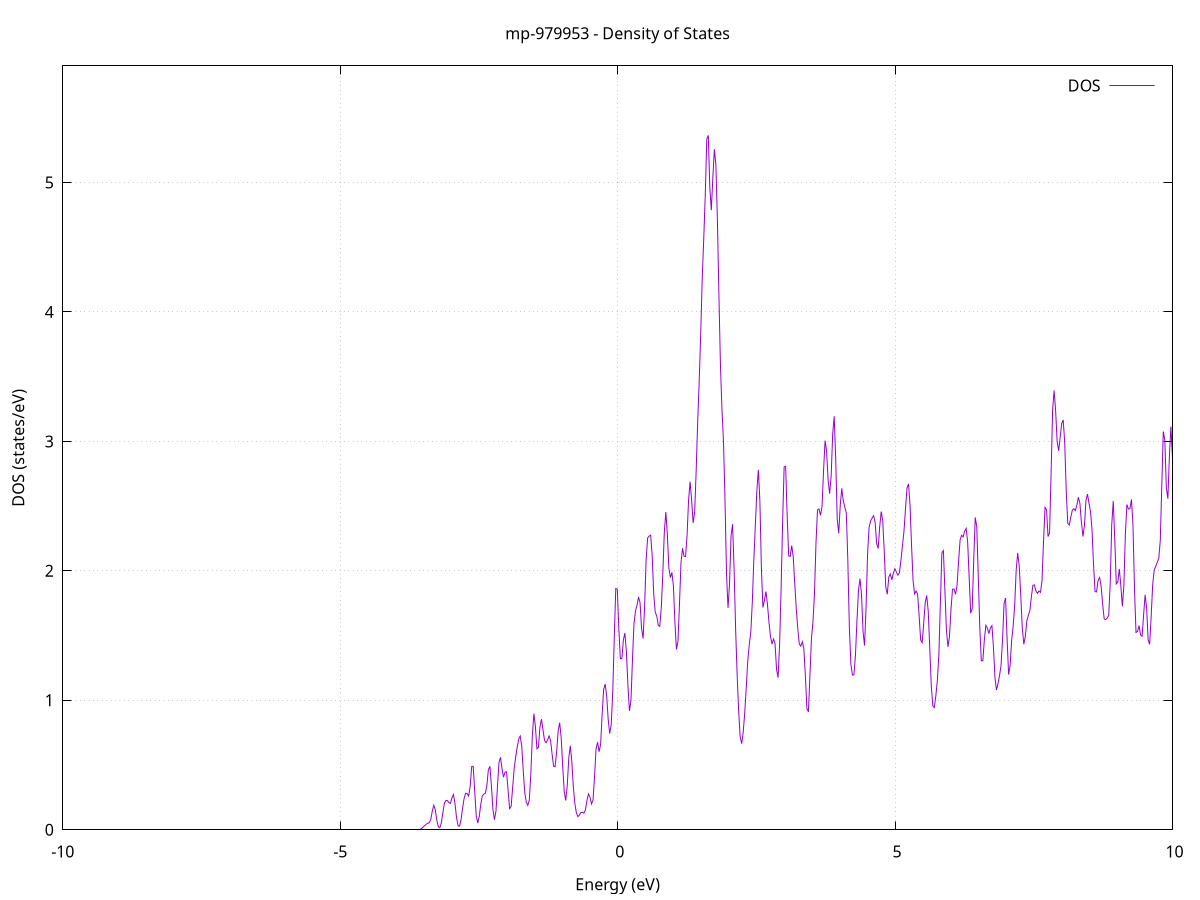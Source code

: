 set title 'mp-979953 - Density of States'
set xlabel 'Energy (eV)'
set ylabel 'DOS (states/eV)'
set grid
set xrange [-10:10]
set yrange [0:5.901]
set xzeroaxis lt -1
set terminal png size 800,600
set output 'mp-979953_dos_gnuplot.png'
plot '-' using 1:2 with lines title 'DOS'
-35.023100 0.000000
-34.995700 0.000000
-34.968400 0.000000
-34.941100 0.000000
-34.913700 0.000000
-34.886400 0.000000
-34.859100 0.000000
-34.831700 0.000000
-34.804400 0.000000
-34.777100 0.000000
-34.749700 0.000000
-34.722400 0.000000
-34.695000 0.000000
-34.667700 0.000000
-34.640400 0.000000
-34.613000 0.000000
-34.585700 0.000000
-34.558400 0.000000
-34.531000 0.000000
-34.503700 0.000000
-34.476400 0.000000
-34.449000 0.000000
-34.421700 0.000000
-34.394400 0.000000
-34.367000 0.000000
-34.339700 0.000000
-34.312400 0.000000
-34.285000 0.000000
-34.257700 0.000000
-34.230300 0.000000
-34.203000 0.000000
-34.175700 0.000000
-34.148300 0.000000
-34.121000 0.000000
-34.093700 0.000000
-34.066300 0.000000
-34.039000 0.000000
-34.011700 0.000000
-33.984300 0.000000
-33.957000 0.000000
-33.929700 0.000000
-33.902300 0.000000
-33.875000 0.000000
-33.847600 0.000000
-33.820300 0.000000
-33.793000 0.000000
-33.765600 0.000000
-33.738300 0.000000
-33.711000 0.000000
-33.683600 0.000000
-33.656300 0.000000
-33.629000 0.000000
-33.601600 0.000000
-33.574300 0.000000
-33.547000 0.000000
-33.519600 0.000000
-33.492300 0.000000
-33.464900 0.000000
-33.437600 0.000000
-33.410300 0.000000
-33.382900 0.000000
-33.355600 0.000000
-33.328300 0.000000
-33.300900 0.000000
-33.273600 0.000000
-33.246300 0.000000
-33.218900 0.000000
-33.191600 0.000000
-33.164300 0.000000
-33.136900 0.000000
-33.109600 0.000000
-33.082300 0.000000
-33.054900 0.000000
-33.027600 0.000000
-33.000200 0.000000
-32.972900 0.000000
-32.945600 0.000000
-32.918200 0.000000
-32.890900 0.000000
-32.863600 0.000000
-32.836200 0.000000
-32.808900 0.000000
-32.781600 0.000000
-32.754200 0.000000
-32.726900 0.000000
-32.699600 0.000200
-32.672200 0.004600
-32.644900 0.078700
-32.617500 0.750200
-32.590200 4.047200
-32.562900 12.497600
-32.535500 22.731500
-32.508200 26.113900
-32.480900 21.412000
-32.453500 13.620900
-32.426200 6.282200
-32.398900 1.851600
-32.371500 0.322600
-32.344200 0.032200
-32.316900 0.001800
-32.289500 0.000100
-32.262200 0.000000
-32.234900 0.000000
-32.207500 0.000000
-32.180200 0.000000
-32.152800 0.000000
-32.125500 0.000000
-32.098200 0.000000
-32.070800 0.000000
-32.043500 0.000000
-32.016200 0.000000
-31.988800 0.000000
-31.961500 0.000000
-31.934200 0.000000
-31.906800 0.000000
-31.879500 0.000000
-31.852200 0.000000
-31.824800 0.000000
-31.797500 0.000000
-31.770100 0.000000
-31.742800 0.000000
-31.715500 0.000000
-31.688100 0.000000
-31.660800 0.000000
-31.633500 0.000000
-31.606100 0.000000
-31.578800 0.000000
-31.551500 0.000000
-31.524100 0.000000
-31.496800 0.000000
-31.469500 0.000000
-31.442100 0.000000
-31.414800 0.000000
-31.387400 0.000000
-31.360100 0.000000
-31.332800 0.000000
-31.305400 0.000000
-31.278100 0.000000
-31.250800 0.000000
-31.223400 0.000000
-31.196100 0.000000
-31.168800 0.000000
-31.141400 0.000000
-31.114100 0.000000
-31.086800 0.000000
-31.059400 0.000000
-31.032100 0.000000
-31.004800 0.000000
-30.977400 0.000000
-30.950100 0.000000
-30.922700 0.000000
-30.895400 0.000000
-30.868100 0.000000
-30.840700 0.000000
-30.813400 0.000000
-30.786100 0.000000
-30.758700 0.000000
-30.731400 0.000000
-30.704100 0.000000
-30.676700 0.000000
-30.649400 0.000000
-30.622100 0.000000
-30.594700 0.000000
-30.567400 0.000000
-30.540000 0.000000
-30.512700 0.000000
-30.485400 0.000000
-30.458000 0.000000
-30.430700 0.000000
-30.403400 0.000000
-30.376000 0.000000
-30.348700 0.000000
-30.321400 0.000000
-30.294000 0.000000
-30.266700 0.000000
-30.239400 0.000000
-30.212000 0.000000
-30.184700 0.000000
-30.157400 0.000000
-30.130000 0.000000
-30.102700 0.000000
-30.075300 0.000000
-30.048000 0.000000
-30.020700 0.000000
-29.993300 0.000000
-29.966000 0.000000
-29.938700 0.000000
-29.911300 0.000000
-29.884000 0.000000
-29.856700 0.000000
-29.829300 0.000000
-29.802000 0.000000
-29.774700 0.000000
-29.747300 0.000000
-29.720000 0.000000
-29.692600 0.000000
-29.665300 0.000000
-29.638000 0.000000
-29.610600 0.000000
-29.583300 0.000000
-29.556000 0.000000
-29.528600 0.000000
-29.501300 0.000000
-29.474000 0.000000
-29.446600 0.000000
-29.419300 0.000000
-29.392000 0.000000
-29.364600 0.000000
-29.337300 0.000000
-29.309900 0.000000
-29.282600 0.000000
-29.255300 0.000000
-29.227900 0.000000
-29.200600 0.000000
-29.173300 0.000000
-29.145900 0.000000
-29.118600 0.000000
-29.091300 0.000000
-29.063900 0.000000
-29.036600 0.000000
-29.009300 0.000000
-28.981900 0.000000
-28.954600 0.000000
-28.927300 0.000000
-28.899900 0.000000
-28.872600 0.000000
-28.845200 0.000000
-28.817900 0.000000
-28.790600 0.000000
-28.763200 0.000000
-28.735900 0.000000
-28.708600 0.000000
-28.681200 0.000000
-28.653900 0.000000
-28.626600 0.000000
-28.599200 0.000000
-28.571900 0.000000
-28.544600 0.000000
-28.517200 0.000000
-28.489900 0.000000
-28.462500 0.000000
-28.435200 0.000000
-28.407900 0.000000
-28.380500 0.000000
-28.353200 0.000000
-28.325900 0.000000
-28.298500 0.000000
-28.271200 0.000000
-28.243900 0.000000
-28.216500 0.000000
-28.189200 0.000000
-28.161900 0.000000
-28.134500 0.000000
-28.107200 0.000000
-28.079800 0.000000
-28.052500 0.000000
-28.025200 0.000000
-27.997800 0.000000
-27.970500 0.000000
-27.943200 0.000000
-27.915800 0.000000
-27.888500 0.000000
-27.861200 0.000000
-27.833800 0.000000
-27.806500 0.000000
-27.779200 0.000000
-27.751800 0.000000
-27.724500 0.000000
-27.697200 0.000000
-27.669800 0.000000
-27.642500 0.000000
-27.615100 0.000000
-27.587800 0.000000
-27.560500 0.000000
-27.533100 0.000000
-27.505800 0.000000
-27.478500 0.000000
-27.451100 0.000000
-27.423800 0.000000
-27.396500 0.000000
-27.369100 0.000000
-27.341800 0.000000
-27.314500 0.000000
-27.287100 0.000000
-27.259800 0.000000
-27.232400 0.000000
-27.205100 0.000000
-27.177800 0.000000
-27.150400 0.000000
-27.123100 0.000000
-27.095800 0.000000
-27.068400 0.000000
-27.041100 0.000000
-27.013800 0.000000
-26.986400 0.000000
-26.959100 0.000000
-26.931800 0.000000
-26.904400 0.000000
-26.877100 0.000000
-26.849800 0.000000
-26.822400 0.000000
-26.795100 0.000000
-26.767700 0.000000
-26.740400 0.000000
-26.713100 0.000000
-26.685700 0.000000
-26.658400 0.000000
-26.631100 0.000000
-26.603700 0.000000
-26.576400 0.000000
-26.549100 0.000000
-26.521700 0.000000
-26.494400 0.000000
-26.467100 0.000000
-26.439700 0.000000
-26.412400 0.000000
-26.385000 0.000000
-26.357700 0.000000
-26.330400 0.000000
-26.303000 0.000000
-26.275700 0.000000
-26.248400 0.000000
-26.221000 0.000000
-26.193700 0.000000
-26.166400 0.000000
-26.139000 0.000000
-26.111700 0.000000
-26.084400 0.000000
-26.057000 0.000000
-26.029700 0.000000
-26.002300 0.000000
-25.975000 0.000000
-25.947700 0.000000
-25.920300 0.000000
-25.893000 0.000000
-25.865700 0.000000
-25.838300 0.000000
-25.811000 0.000000
-25.783700 0.000000
-25.756300 0.000000
-25.729000 0.000000
-25.701700 0.000000
-25.674300 0.000000
-25.647000 0.000000
-25.619700 0.000000
-25.592300 0.000000
-25.565000 0.000000
-25.537600 0.000000
-25.510300 0.000000
-25.483000 0.000000
-25.455600 0.000000
-25.428300 0.000000
-25.401000 0.000000
-25.373600 0.000000
-25.346300 0.000000
-25.319000 0.000000
-25.291600 0.000000
-25.264300 0.000000
-25.237000 0.000000
-25.209600 0.000000
-25.182300 0.000000
-25.154900 0.000000
-25.127600 0.000000
-25.100300 0.000000
-25.072900 0.000000
-25.045600 0.000000
-25.018300 0.000000
-24.990900 0.000000
-24.963600 0.000000
-24.936300 0.000000
-24.908900 0.000000
-24.881600 0.000000
-24.854300 0.000000
-24.826900 0.000000
-24.799600 0.000000
-24.772300 0.000000
-24.744900 0.000000
-24.717600 0.000000
-24.690200 0.000000
-24.662900 0.000000
-24.635600 0.000000
-24.608200 0.000000
-24.580900 0.000000
-24.553600 0.000000
-24.526200 0.000000
-24.498900 0.000000
-24.471600 0.000000
-24.444200 0.000000
-24.416900 0.000000
-24.389600 0.000000
-24.362200 0.000000
-24.334900 0.000000
-24.307500 0.000000
-24.280200 0.000000
-24.252900 0.000000
-24.225500 0.000000
-24.198200 0.000000
-24.170900 0.000000
-24.143500 0.000000
-24.116200 0.000000
-24.088900 0.000000
-24.061500 0.000000
-24.034200 0.000000
-24.006900 0.000000
-23.979500 0.000000
-23.952200 0.000000
-23.924800 0.000000
-23.897500 0.000000
-23.870200 0.000000
-23.842800 0.000000
-23.815500 0.000000
-23.788200 0.000000
-23.760800 0.000000
-23.733500 0.000000
-23.706200 0.000000
-23.678800 0.000000
-23.651500 0.000000
-23.624200 0.000000
-23.596800 0.000000
-23.569500 0.000000
-23.542200 0.000000
-23.514800 0.000000
-23.487500 0.000000
-23.460100 0.000000
-23.432800 0.000000
-23.405500 0.000000
-23.378100 0.000000
-23.350800 0.000000
-23.323500 0.000000
-23.296100 0.000000
-23.268800 0.000000
-23.241500 0.000000
-23.214100 0.000000
-23.186800 0.000000
-23.159500 0.000000
-23.132100 0.000000
-23.104800 0.000000
-23.077400 0.000000
-23.050100 0.000000
-23.022800 0.000000
-22.995400 0.000000
-22.968100 0.000000
-22.940800 0.000000
-22.913400 0.000000
-22.886100 0.000000
-22.858800 0.000000
-22.831400 0.000000
-22.804100 0.000000
-22.776800 0.000000
-22.749400 0.000000
-22.722100 0.000000
-22.694700 0.000000
-22.667400 0.000000
-22.640100 0.000000
-22.612700 0.000000
-22.585400 0.000000
-22.558100 0.000000
-22.530700 0.000000
-22.503400 0.000000
-22.476100 0.000000
-22.448700 0.000000
-22.421400 0.000000
-22.394100 0.000000
-22.366700 0.000000
-22.339400 0.000000
-22.312100 0.000000
-22.284700 0.000000
-22.257400 0.000000
-22.230000 0.000000
-22.202700 0.000000
-22.175400 0.000000
-22.148000 0.000000
-22.120700 0.000000
-22.093400 0.000000
-22.066000 0.000000
-22.038700 0.000000
-22.011400 0.000000
-21.984000 0.000000
-21.956700 0.000000
-21.929400 0.000000
-21.902000 0.000000
-21.874700 0.000000
-21.847300 0.000000
-21.820000 0.000000
-21.792700 0.000000
-21.765300 0.000000
-21.738000 0.000000
-21.710700 0.000000
-21.683300 0.000000
-21.656000 0.000000
-21.628700 0.000000
-21.601300 0.000000
-21.574000 0.000000
-21.546700 0.000000
-21.519300 0.000000
-21.492000 0.000000
-21.464700 0.000000
-21.437300 0.000000
-21.410000 0.000000
-21.382600 0.000000
-21.355300 0.000000
-21.328000 0.000000
-21.300600 0.000000
-21.273300 0.000000
-21.246000 0.000000
-21.218600 0.000000
-21.191300 0.000000
-21.164000 0.000000
-21.136600 0.000000
-21.109300 0.000000
-21.082000 0.000000
-21.054600 0.000000
-21.027300 0.000000
-20.999900 0.000000
-20.972600 0.000000
-20.945300 0.000000
-20.917900 0.000000
-20.890600 0.000000
-20.863300 0.000000
-20.835900 0.000000
-20.808600 0.000000
-20.781300 0.000000
-20.753900 0.000000
-20.726600 0.000000
-20.699300 0.000000
-20.671900 0.000000
-20.644600 0.000000
-20.617200 0.000000
-20.589900 0.000000
-20.562600 0.000000
-20.535200 0.000200
-20.507900 0.004300
-20.480600 0.043600
-20.453200 0.269700
-20.425900 1.052000
-20.398600 2.732800
-20.371200 5.034200
-20.343900 6.904900
-20.316600 7.288000
-20.289200 6.428200
-20.261900 6.009300
-20.234600 7.317600
-20.207200 10.080700
-20.179900 13.279100
-20.152500 15.449200
-20.125200 14.832200
-20.097900 11.801800
-20.070500 9.372600
-20.043200 9.486400
-20.015900 11.500500
-19.988500 13.715900
-19.961200 14.527900
-19.933900 14.087600
-19.906500 14.579100
-19.879200 17.315000
-19.851900 21.275400
-19.824500 24.656100
-19.797200 25.622600
-19.769800 22.016800
-19.742500 14.120200
-19.715200 6.244800
-19.687800 1.814900
-19.660500 0.336300
-19.633200 0.038900
-19.605800 0.002700
-19.578500 0.000100
-19.551200 0.000000
-19.523800 0.000000
-19.496500 0.000000
-19.469200 0.000000
-19.441800 0.000000
-19.414500 0.000000
-19.387100 0.000000
-19.359800 0.000000
-19.332500 0.000000
-19.305100 0.000000
-19.277800 0.000000
-19.250500 0.000000
-19.223100 0.000000
-19.195800 0.000000
-19.168500 0.000000
-19.141100 0.000000
-19.113800 0.000000
-19.086500 0.000000
-19.059100 0.000000
-19.031800 0.000000
-19.004500 0.000000
-18.977100 0.000000
-18.949800 0.000000
-18.922400 0.000000
-18.895100 0.000000
-18.867800 0.000000
-18.840400 0.000000
-18.813100 0.000000
-18.785800 0.000000
-18.758400 0.000000
-18.731100 0.000000
-18.703800 0.000000
-18.676400 0.000000
-18.649100 0.000000
-18.621800 0.000000
-18.594400 0.000000
-18.567100 0.000000
-18.539700 0.000000
-18.512400 0.000000
-18.485100 0.000000
-18.457700 0.000000
-18.430400 0.000000
-18.403100 0.000000
-18.375700 0.000000
-18.348400 0.000000
-18.321100 0.000000
-18.293700 0.000000
-18.266400 0.000000
-18.239100 0.000000
-18.211700 0.000000
-18.184400 0.000000
-18.157100 0.000000
-18.129700 0.000000
-18.102400 0.000000
-18.075000 0.000000
-18.047700 0.000000
-18.020400 0.000000
-17.993000 0.000000
-17.965700 0.000000
-17.938400 0.000000
-17.911000 0.000000
-17.883700 0.000000
-17.856400 0.000000
-17.829000 0.000000
-17.801700 0.000000
-17.774400 0.000000
-17.747000 0.000000
-17.719700 0.000000
-17.692300 0.000000
-17.665000 0.000000
-17.637700 0.000000
-17.610300 0.000000
-17.583000 0.000000
-17.555700 0.000000
-17.528300 0.000000
-17.501000 0.000000
-17.473700 0.000000
-17.446300 0.000000
-17.419000 0.000000
-17.391700 0.000000
-17.364300 0.000000
-17.337000 0.000000
-17.309600 0.000000
-17.282300 0.000000
-17.255000 0.000000
-17.227600 0.000000
-17.200300 0.000000
-17.173000 0.000000
-17.145600 0.000000
-17.118300 0.000000
-17.091000 0.000000
-17.063600 0.000000
-17.036300 0.000000
-17.009000 0.000000
-16.981600 0.000000
-16.954300 0.000000
-16.927000 0.000000
-16.899600 0.000000
-16.872300 0.000000
-16.844900 0.000000
-16.817600 0.000000
-16.790300 0.000000
-16.762900 0.000000
-16.735600 0.000000
-16.708300 0.000000
-16.680900 0.000000
-16.653600 0.000000
-16.626300 0.000000
-16.598900 0.000000
-16.571600 0.000000
-16.544300 0.000000
-16.516900 0.000000
-16.489600 0.000000
-16.462200 0.000000
-16.434900 0.000000
-16.407600 0.000000
-16.380200 0.000000
-16.352900 0.000000
-16.325600 0.000000
-16.298200 0.000000
-16.270900 0.000000
-16.243600 0.000000
-16.216200 0.000000
-16.188900 0.000000
-16.161600 0.000000
-16.134200 0.000000
-16.106900 0.000000
-16.079600 0.000000
-16.052200 0.000000
-16.024900 0.000000
-15.997500 0.000000
-15.970200 0.000000
-15.942900 0.000000
-15.915500 0.000000
-15.888200 0.000000
-15.860900 0.000000
-15.833500 0.000000
-15.806200 0.000000
-15.778900 0.000000
-15.751500 0.000000
-15.724200 0.000000
-15.696900 0.000000
-15.669500 0.000000
-15.642200 0.000000
-15.614800 0.000000
-15.587500 0.000000
-15.560200 0.000000
-15.532800 0.000000
-15.505500 0.000000
-15.478200 0.000000
-15.450800 0.000000
-15.423500 0.000000
-15.396200 0.000000
-15.368800 0.000000
-15.341500 0.000000
-15.314200 0.000000
-15.286800 0.000000
-15.259500 0.000000
-15.232100 0.000000
-15.204800 0.000000
-15.177500 0.000000
-15.150100 0.000000
-15.122800 0.000000
-15.095500 0.000000
-15.068100 0.000000
-15.040800 0.000000
-15.013500 0.000000
-14.986100 0.000000
-14.958800 0.000000
-14.931500 0.000000
-14.904100 0.000000
-14.876800 0.000000
-14.849500 0.000000
-14.822100 0.000000
-14.794800 0.000000
-14.767400 0.000000
-14.740100 0.000000
-14.712800 0.000000
-14.685400 0.000000
-14.658100 0.000000
-14.630800 0.000000
-14.603400 0.000000
-14.576100 0.000000
-14.548800 0.000000
-14.521400 0.000000
-14.494100 0.000000
-14.466800 0.000000
-14.439400 0.000000
-14.412100 0.000000
-14.384700 0.000000
-14.357400 0.000000
-14.330100 0.000000
-14.302700 0.000000
-14.275400 0.000000
-14.248100 0.000000
-14.220700 0.000000
-14.193400 0.000000
-14.166100 0.000000
-14.138700 0.000000
-14.111400 0.000000
-14.084100 0.000000
-14.056700 0.000000
-14.029400 0.000000
-14.002000 0.000000
-13.974700 0.000000
-13.947400 0.000000
-13.920000 0.000000
-13.892700 0.000000
-13.865400 0.000000
-13.838000 0.000000
-13.810700 0.000000
-13.783400 0.000000
-13.756000 0.000000
-13.728700 0.000000
-13.701400 0.000000
-13.674000 0.000000
-13.646700 0.000000
-13.619400 0.000000
-13.592000 0.000000
-13.564700 0.000000
-13.537300 0.000000
-13.510000 0.000000
-13.482700 0.000000
-13.455300 0.000000
-13.428000 0.000000
-13.400700 0.000000
-13.373300 0.000000
-13.346000 0.000000
-13.318700 0.000000
-13.291300 0.000000
-13.264000 0.000000
-13.236700 0.000000
-13.209300 0.000000
-13.182000 0.000000
-13.154600 0.000000
-13.127300 0.000000
-13.100000 0.000000
-13.072600 0.000000
-13.045300 0.000000
-13.018000 0.000000
-12.990600 0.000000
-12.963300 0.000000
-12.936000 0.000000
-12.908600 0.000000
-12.881300 0.000000
-12.854000 0.000000
-12.826600 0.000000
-12.799300 0.000000
-12.772000 0.000000
-12.744600 0.000000
-12.717300 0.000000
-12.689900 0.000000
-12.662600 0.000000
-12.635300 0.000000
-12.607900 0.000000
-12.580600 0.000000
-12.553300 0.000000
-12.525900 0.000000
-12.498600 0.000000
-12.471300 0.000000
-12.443900 0.000000
-12.416600 0.000000
-12.389300 0.000000
-12.361900 0.000000
-12.334600 0.000000
-12.307200 0.000000
-12.279900 0.000000
-12.252600 0.000000
-12.225200 0.000000
-12.197900 0.000000
-12.170600 0.000000
-12.143200 0.000000
-12.115900 0.000000
-12.088600 0.000000
-12.061200 0.000000
-12.033900 0.000000
-12.006600 0.000000
-11.979200 0.000000
-11.951900 0.000000
-11.924500 0.000000
-11.897200 0.000000
-11.869900 0.000000
-11.842500 0.000000
-11.815200 0.000000
-11.787900 0.000000
-11.760500 0.000000
-11.733200 0.000000
-11.705900 0.000000
-11.678500 0.000000
-11.651200 0.000000
-11.623900 0.000000
-11.596500 0.000000
-11.569200 0.000000
-11.541900 0.000000
-11.514500 0.000000
-11.487200 0.000000
-11.459800 0.000000
-11.432500 0.000000
-11.405200 0.000000
-11.377800 0.000000
-11.350500 0.000000
-11.323200 0.000000
-11.295800 0.000000
-11.268500 0.000000
-11.241200 0.000000
-11.213800 0.000000
-11.186500 0.000000
-11.159200 0.000000
-11.131800 0.000000
-11.104500 0.000000
-11.077100 0.000000
-11.049800 0.000000
-11.022500 0.000000
-10.995100 0.000000
-10.967800 0.000000
-10.940500 0.000000
-10.913100 0.000000
-10.885800 0.000000
-10.858500 0.000000
-10.831100 0.000000
-10.803800 0.000000
-10.776500 0.000000
-10.749100 0.000000
-10.721800 0.000000
-10.694500 0.000000
-10.667100 0.000000
-10.639800 0.000000
-10.612400 0.000000
-10.585100 0.000000
-10.557800 0.000000
-10.530400 0.000000
-10.503100 0.000000
-10.475800 0.000000
-10.448400 0.000000
-10.421100 0.000000
-10.393800 0.000000
-10.366400 0.000000
-10.339100 0.000000
-10.311800 0.000000
-10.284400 0.000000
-10.257100 0.000000
-10.229700 0.000000
-10.202400 0.000000
-10.175100 0.000000
-10.147700 0.000000
-10.120400 0.000000
-10.093100 0.000000
-10.065700 0.000000
-10.038400 0.000000
-10.011100 0.000000
-9.983700 0.000000
-9.956400 0.000000
-9.929100 0.000000
-9.901700 0.000000
-9.874400 0.000000
-9.847000 0.000000
-9.819700 0.000000
-9.792400 0.000000
-9.765000 0.000000
-9.737700 0.000000
-9.710400 0.000000
-9.683000 0.000000
-9.655700 0.000000
-9.628400 0.000000
-9.601000 0.000000
-9.573700 0.000000
-9.546400 0.000000
-9.519000 0.000000
-9.491700 0.000000
-9.464400 0.000000
-9.437000 0.000000
-9.409700 0.000000
-9.382300 0.000000
-9.355000 0.000000
-9.327700 0.000000
-9.300300 0.000000
-9.273000 0.000000
-9.245700 0.000000
-9.218300 0.000000
-9.191000 0.000000
-9.163700 0.000000
-9.136300 0.000000
-9.109000 0.000000
-9.081700 0.000000
-9.054300 0.000000
-9.027000 0.000000
-8.999600 0.000000
-8.972300 0.000000
-8.945000 0.000000
-8.917600 0.000000
-8.890300 0.000000
-8.863000 0.000000
-8.835600 0.000000
-8.808300 0.000000
-8.781000 0.000000
-8.753600 0.000000
-8.726300 0.000000
-8.699000 0.000000
-8.671600 0.000000
-8.644300 0.000000
-8.616900 0.000000
-8.589600 0.000000
-8.562300 0.000000
-8.534900 0.000000
-8.507600 0.000000
-8.480300 0.000000
-8.452900 0.000000
-8.425600 0.000000
-8.398300 0.000000
-8.370900 0.000000
-8.343600 0.000000
-8.316300 0.000000
-8.288900 0.000000
-8.261600 0.000000
-8.234300 0.000000
-8.206900 0.000000
-8.179600 0.000000
-8.152200 0.000000
-8.124900 0.000000
-8.097600 0.000000
-8.070200 0.000000
-8.042900 0.000000
-8.015600 0.000000
-7.988200 0.000000
-7.960900 0.000000
-7.933600 0.000000
-7.906200 0.000000
-7.878900 0.000000
-7.851600 0.000000
-7.824200 0.000000
-7.796900 0.000000
-7.769500 0.000000
-7.742200 0.000000
-7.714900 0.000000
-7.687500 0.000000
-7.660200 0.000000
-7.632900 0.000000
-7.605500 0.000000
-7.578200 0.000000
-7.550900 0.000000
-7.523500 0.000000
-7.496200 0.000000
-7.468900 0.000000
-7.441500 0.000000
-7.414200 0.000000
-7.386900 0.000000
-7.359500 0.000000
-7.332200 0.000000
-7.304800 0.000000
-7.277500 0.000000
-7.250200 0.000000
-7.222800 0.000000
-7.195500 0.000000
-7.168200 0.000000
-7.140800 0.000000
-7.113500 0.000000
-7.086200 0.000000
-7.058800 0.000000
-7.031500 0.000000
-7.004200 0.000000
-6.976800 0.000000
-6.949500 0.000000
-6.922100 0.000000
-6.894800 0.000000
-6.867500 0.000000
-6.840100 0.000000
-6.812800 0.000000
-6.785500 0.000000
-6.758100 0.000000
-6.730800 0.000000
-6.703500 0.000000
-6.676100 0.000000
-6.648800 0.000000
-6.621500 0.000000
-6.594100 0.000000
-6.566800 0.000000
-6.539400 0.000000
-6.512100 0.000000
-6.484800 0.000000
-6.457400 0.000000
-6.430100 0.000000
-6.402800 0.000000
-6.375400 0.000000
-6.348100 0.000000
-6.320800 0.000000
-6.293400 0.000000
-6.266100 0.000000
-6.238800 0.000000
-6.211400 0.000000
-6.184100 0.000000
-6.156800 0.000000
-6.129400 0.000000
-6.102100 0.000000
-6.074700 0.000000
-6.047400 0.000000
-6.020100 0.000000
-5.992700 0.000000
-5.965400 0.000000
-5.938100 0.000000
-5.910700 0.000000
-5.883400 0.000000
-5.856100 0.000000
-5.828700 0.000000
-5.801400 0.000000
-5.774100 0.000000
-5.746700 0.000000
-5.719400 0.000000
-5.692000 0.000000
-5.664700 0.000000
-5.637400 0.000000
-5.610000 0.000000
-5.582700 0.000000
-5.555400 0.000000
-5.528000 0.000000
-5.500700 0.000000
-5.473400 0.000000
-5.446000 0.000000
-5.418700 0.000000
-5.391400 0.000000
-5.364000 0.000000
-5.336700 0.000000
-5.309300 0.000000
-5.282000 0.000000
-5.254700 0.000000
-5.227300 0.000000
-5.200000 0.000000
-5.172700 0.000000
-5.145300 0.000000
-5.118000 0.000000
-5.090700 0.000000
-5.063300 0.000000
-5.036000 0.000000
-5.008700 0.000000
-4.981300 0.000000
-4.954000 0.000000
-4.926700 0.000000
-4.899300 0.000000
-4.872000 0.000000
-4.844600 0.000000
-4.817300 0.000000
-4.790000 0.000000
-4.762600 0.000000
-4.735300 0.000000
-4.708000 0.000000
-4.680600 0.000000
-4.653300 0.000000
-4.626000 0.000000
-4.598600 0.000000
-4.571300 0.000000
-4.544000 0.000000
-4.516600 0.000000
-4.489300 0.000000
-4.461900 0.000000
-4.434600 0.000000
-4.407300 0.000000
-4.379900 0.000000
-4.352600 0.000000
-4.325300 0.000000
-4.297900 0.000000
-4.270600 0.000000
-4.243300 0.000000
-4.215900 0.000000
-4.188600 0.000000
-4.161300 0.000000
-4.133900 0.000000
-4.106600 0.000000
-4.079300 0.000000
-4.051900 0.000000
-4.024600 0.000000
-3.997200 0.000000
-3.969900 0.000000
-3.942600 0.000000
-3.915200 0.000000
-3.887900 0.000000
-3.860600 0.000000
-3.833200 0.000000
-3.805900 0.000000
-3.778600 0.000000
-3.751200 0.000000
-3.723900 0.000000
-3.696600 0.000000
-3.669200 0.000000
-3.641900 0.000000
-3.614500 0.000000
-3.587200 0.000400
-3.559900 0.002700
-3.532500 0.009700
-3.505200 0.021300
-3.477900 0.032300
-3.450500 0.042800
-3.423200 0.050800
-3.395900 0.053600
-3.368500 0.078200
-3.341200 0.143100
-3.313900 0.189700
-3.286500 0.154000
-3.259200 0.074500
-3.231800 0.022900
-3.204500 0.016200
-3.177200 0.054700
-3.149800 0.134600
-3.122500 0.205000
-3.095200 0.226600
-3.067800 0.225300
-3.040500 0.209400
-3.013200 0.203800
-2.985800 0.248100
-2.958500 0.271600
-2.931200 0.201400
-2.903800 0.094600
-2.876500 0.031300
-2.849200 0.027800
-2.821800 0.079600
-2.794500 0.167300
-2.767100 0.242500
-2.739800 0.282200
-2.712500 0.279500
-2.685100 0.259700
-2.657800 0.336000
-2.630500 0.488800
-2.603100 0.490400
-2.575800 0.294600
-2.548500 0.108300
-2.521100 0.052100
-2.493800 0.103700
-2.466500 0.198800
-2.439100 0.261500
-2.411800 0.275700
-2.384400 0.281500
-2.357100 0.342700
-2.329800 0.463800
-2.302400 0.490600
-2.275100 0.342100
-2.247800 0.157400
-2.220400 0.077500
-2.193100 0.144400
-2.165800 0.334500
-2.138400 0.520900
-2.111100 0.559800
-2.083800 0.470300
-2.056400 0.406300
-2.029100 0.445800
-2.001800 0.447700
-1.974400 0.304400
-1.947100 0.162600
-1.919700 0.179300
-1.892400 0.325600
-1.865100 0.470200
-1.837700 0.562600
-1.810400 0.638900
-1.783100 0.700300
-1.755700 0.723700
-1.728400 0.645700
-1.701100 0.455400
-1.673700 0.287100
-1.646400 0.214100
-1.619100 0.188300
-1.591700 0.231100
-1.564400 0.431100
-1.537000 0.731500
-1.509700 0.896900
-1.482400 0.799000
-1.455000 0.625700
-1.427700 0.635700
-1.400400 0.792700
-1.373000 0.854700
-1.345700 0.772300
-1.318400 0.692900
-1.291000 0.672000
-1.263700 0.691000
-1.236400 0.724600
-1.209000 0.692700
-1.181700 0.585700
-1.154300 0.490600
-1.127000 0.487300
-1.099700 0.601400
-1.072300 0.762300
-1.045000 0.826600
-1.017700 0.712600
-0.990300 0.492000
-0.963000 0.294000
-0.935700 0.226500
-0.908300 0.341500
-0.881000 0.552600
-0.853700 0.649400
-0.826300 0.529000
-0.799000 0.334700
-0.771700 0.204600
-0.744300 0.131600
-0.717000 0.101100
-0.689600 0.113500
-0.662300 0.133500
-0.635000 0.135000
-0.607600 0.128400
-0.580300 0.154700
-0.553000 0.227400
-0.525600 0.276800
-0.498300 0.251000
-0.471000 0.200000
-0.443600 0.230000
-0.416300 0.409100
-0.389000 0.625400
-0.361600 0.676000
-0.334300 0.603100
-0.306900 0.659300
-0.279600 0.890700
-0.252300 1.084000
-0.224900 1.125800
-0.197600 1.030500
-0.170300 0.852100
-0.142900 0.743200
-0.115600 0.812100
-0.088300 1.064300
-0.060900 1.486800
-0.033600 1.863700
-0.006300 1.858800
0.021100 1.556100
0.048400 1.321600
0.075800 1.321200
0.103100 1.466700
0.130400 1.520100
0.157800 1.374800
0.185100 1.116200
0.212400 0.917700
0.239800 0.995000
0.267100 1.316300
0.294400 1.592300
0.321800 1.691200
0.349100 1.734800
0.376400 1.798900
0.403800 1.753300
0.431100 1.557200
0.458400 1.477700
0.485800 1.719800
0.513100 2.085100
0.540500 2.254400
0.567800 2.268400
0.595100 2.275900
0.622500 2.120600
0.649800 1.824400
0.677100 1.680500
0.704500 1.652000
0.731800 1.580500
0.759100 1.571500
0.786500 1.712400
0.813800 1.974700
0.841100 2.297100
0.868500 2.454700
0.895800 2.282900
0.923200 2.021500
0.950500 1.948000
0.977800 1.988000
1.005200 1.883000
1.032500 1.598600
1.059800 1.394100
1.087200 1.456500
1.114500 1.747300
1.141800 2.063500
1.169200 2.174800
1.196500 2.113100
1.223800 2.110900
1.251200 2.274100
1.278500 2.547300
1.305800 2.688700
1.333200 2.548200
1.360500 2.370800
1.387900 2.450500
1.415200 2.772300
1.442500 3.148500
1.469900 3.468300
1.497200 3.833500
1.524500 4.262100
1.551900 4.567900
1.579200 4.904100
1.606500 5.335400
1.633900 5.364400
1.661200 4.960000
1.688500 4.786300
1.715900 5.039400
1.743200 5.257000
1.770600 5.137000
1.797900 4.712800
1.825200 4.130700
1.852600 3.591800
1.879900 3.248800
1.907200 3.003700
1.934600 2.553000
1.961900 1.980600
1.989200 1.714000
2.016600 1.901600
2.043900 2.272100
2.071200 2.360100
2.098600 2.017700
2.125900 1.555100
2.153300 1.198700
2.180600 0.922200
2.207900 0.718800
2.235300 0.665000
2.262600 0.752700
2.289900 0.900900
2.317300 1.094700
2.344600 1.301700
2.371900 1.430100
2.399300 1.524500
2.426600 1.753300
2.453900 2.077300
2.481300 2.349200
2.508600 2.619700
2.535900 2.780900
2.563300 2.542300
2.590600 2.022200
2.618000 1.716900
2.645300 1.772000
2.672600 1.840600
2.700000 1.741100
2.727300 1.603000
2.754600 1.493400
2.782000 1.434500
2.809300 1.474300
2.836600 1.439200
2.864000 1.239300
2.891300 1.175300
2.918600 1.425700
2.946000 1.862300
2.973300 2.376100
3.000700 2.803500
3.028000 2.808300
3.055300 2.424300
3.082700 2.115500
3.110000 2.111500
3.137300 2.195300
3.164700 2.108600
3.192000 1.897800
3.219300 1.708800
3.246700 1.552700
3.274000 1.435400
3.301300 1.418100
3.328700 1.453100
3.356000 1.398600
3.383400 1.187700
3.410700 0.937600
3.438000 0.910600
3.465400 1.186800
3.492700 1.476500
3.520000 1.605400
3.547400 1.823200
3.574700 2.216500
3.602000 2.471000
3.629400 2.478700
3.656700 2.429100
3.684000 2.501000
3.711400 2.778200
3.738700 3.006600
3.766000 2.924600
3.793400 2.702400
3.820700 2.596300
3.848100 2.733000
3.875400 3.056100
3.902700 3.194500
3.930100 2.865600
3.957400 2.400500
3.984700 2.289800
4.012100 2.506800
4.039400 2.637500
4.066700 2.540900
4.094100 2.492000
4.121400 2.447500
4.148700 2.077300
4.176100 1.563400
4.203400 1.281100
4.230800 1.195300
4.258100 1.196900
4.285400 1.344900
4.312800 1.614200
4.340100 1.846100
4.367400 1.939300
4.394800 1.820000
4.422100 1.534900
4.449400 1.423000
4.476800 1.711200
4.504100 2.127000
4.531400 2.336700
4.558800 2.385000
4.586100 2.408300
4.613400 2.426800
4.640800 2.372900
4.668100 2.212300
4.695500 2.172500
4.722800 2.340000
4.750100 2.458400
4.777500 2.389300
4.804800 2.149800
4.832100 1.875200
4.859500 1.819100
4.886800 1.952200
4.914100 1.976000
4.941500 1.931300
4.968800 1.980400
4.996100 2.016400
5.023500 1.991900
5.050800 1.967000
5.078200 1.985200
5.105500 2.081200
5.132800 2.194300
5.160200 2.305100
5.187500 2.475900
5.214800 2.639800
5.242200 2.672200
5.269500 2.509500
5.296800 2.199100
5.324200 1.927200
5.351500 1.822100
5.378800 1.844000
5.406200 1.821100
5.433500 1.653400
5.460900 1.467100
5.488200 1.445500
5.515500 1.592300
5.542900 1.752400
5.570200 1.809700
5.597500 1.689500
5.624900 1.407100
5.652200 1.117900
5.679500 0.958300
5.706900 0.943600
5.734200 1.032200
5.761500 1.151900
5.788900 1.346400
5.816200 1.743700
5.843500 2.139700
5.870900 2.156800
5.898200 1.847900
5.925600 1.543200
5.952900 1.413100
5.980200 1.490800
6.007600 1.701200
6.034900 1.856700
6.062200 1.860700
6.089600 1.819400
6.116900 1.887700
6.144200 2.068800
6.171600 2.237700
6.198900 2.274800
6.226200 2.262700
6.253600 2.306600
6.280900 2.328000
6.308300 2.221400
6.335600 1.946500
6.362900 1.672200
6.390300 1.707800
6.417600 2.083900
6.444900 2.413200
6.472300 2.341700
6.499600 1.964100
6.526900 1.561000
6.554300 1.307000
6.581600 1.304400
6.608900 1.467700
6.636300 1.579400
6.663600 1.559000
6.690900 1.514400
6.718300 1.560300
6.745600 1.577000
6.773000 1.411200
6.800300 1.176100
6.827600 1.079600
6.855000 1.128700
6.882300 1.191600
6.909600 1.267300
6.937000 1.470300
6.964300 1.749100
6.991600 1.790100
7.019000 1.473100
7.046300 1.198700
7.073600 1.269200
7.101000 1.465200
7.128300 1.571000
7.155700 1.735300
7.183000 2.007200
7.210300 2.138200
7.237700 2.035900
7.265000 1.811000
7.292300 1.563400
7.319700 1.433300
7.347000 1.493600
7.374300 1.611500
7.401700 1.657000
7.429000 1.692300
7.456300 1.798300
7.483700 1.888500
7.511000 1.891700
7.538400 1.844400
7.565700 1.825800
7.593000 1.844400
7.620400 1.833700
7.647700 1.921200
7.675000 2.218300
7.702400 2.489900
7.729700 2.471300
7.757000 2.265000
7.784400 2.294300
7.811700 2.747600
7.839000 3.238400
7.866400 3.393900
7.893700 3.238300
7.921000 2.999300
7.948400 2.927600
7.975700 3.032000
8.003100 3.140300
8.030400 3.165900
8.057700 2.988400
8.085100 2.616400
8.112400 2.366600
8.139700 2.354200
8.167100 2.415400
8.194400 2.467600
8.221700 2.480700
8.249100 2.465300
8.276400 2.507400
8.303700 2.569400
8.331100 2.521100
8.358400 2.373700
8.385800 2.265400
8.413100 2.350700
8.440400 2.544700
8.467800 2.593200
8.495100 2.521800
8.522400 2.457100
8.549800 2.315400
8.577100 2.049300
8.604400 1.839500
8.631800 1.837700
8.659100 1.927800
8.686400 1.948500
8.713800 1.881400
8.741100 1.742700
8.768500 1.629100
8.795800 1.624200
8.823100 1.635000
8.850500 1.655200
8.877800 1.906700
8.905100 2.359700
8.932500 2.540300
8.959800 2.235800
8.987100 1.899500
9.014500 1.913900
9.041800 2.014600
9.069100 1.884400
9.096500 1.725600
9.123800 1.890100
9.151100 2.290300
9.178500 2.512100
9.205800 2.477500
9.233200 2.480800
9.260500 2.552100
9.287800 2.351000
9.315200 1.856800
9.342500 1.524400
9.369800 1.531400
9.397200 1.577300
9.424500 1.505200
9.451800 1.494600
9.479200 1.659500
9.506500 1.815500
9.533800 1.711000
9.561200 1.466600
9.588500 1.432900
9.615900 1.653200
9.643200 1.894800
9.670500 2.007700
9.697900 2.035400
9.725200 2.066700
9.752500 2.094900
9.779900 2.236000
9.807200 2.662000
9.834500 3.076000
9.861900 3.011100
9.889200 2.640600
9.916500 2.558200
9.943900 2.880700
9.971200 3.114800
9.998500 2.883100
10.025900 2.500500
10.053200 2.409300
10.080600 2.443200
10.107900 2.247600
10.135200 1.936900
10.162600 1.938900
10.189900 2.322800
10.217200 2.638900
10.244600 2.574200
10.271900 2.362900
10.299200 2.319500
10.326600 2.468100
10.353900 2.640400
10.381200 2.697400
10.408600 2.601400
10.435900 2.361200
10.463300 2.144600
10.490600 2.119400
10.517900 2.190200
10.545300 2.261100
10.572600 2.420900
10.599900 2.716600
10.627300 2.896100
10.654600 2.735700
10.681900 2.494700
10.709300 2.454900
10.736600 2.394800
10.763900 2.018600
10.791300 1.477200
10.818600 1.153800
10.846000 1.217300
10.873300 1.513100
10.900600 1.747000
10.928000 1.790100
10.955300 1.765200
10.982600 1.832300
11.010000 1.984500
11.037300 2.101700
11.064600 2.080800
11.092000 1.936500
11.119300 1.786000
11.146600 1.680500
11.174000 1.674100
11.201300 1.846000
11.228600 1.998100
11.256000 1.861200
11.283300 1.533200
11.310700 1.298900
11.338000 1.276900
11.365300 1.404300
11.392700 1.614500
11.420000 1.785000
11.447300 1.711500
11.474700 1.364300
11.502000 0.989500
11.529300 0.836500
11.556700 0.958600
11.584000 1.309000
11.611300 1.800400
11.638700 2.301200
11.666000 2.625500
11.693400 2.593700
11.720700 2.289900
11.748000 1.918900
11.775400 1.586000
11.802700 1.382100
11.830000 1.381600
11.857400 1.559500
11.884700 1.768000
11.912000 1.925600
11.939400 2.082900
11.966700 2.139600
11.994000 1.920500
12.021400 1.522200
12.048700 1.178200
12.076000 1.030800
12.103400 1.096500
12.130700 1.234700
12.158100 1.372800
12.185400 1.597200
12.212700 1.913100
12.240100 2.245400
12.267400 2.452400
12.294700 2.356500
12.322100 1.993400
12.349400 1.683400
12.376700 1.519000
12.404100 1.216400
12.431400 0.811200
12.458700 0.722600
12.486100 1.091900
12.513400 1.641500
12.540800 2.008100
12.568100 1.962300
12.595400 1.632800
12.622800 1.297300
12.650100 1.055500
12.677400 1.045400
12.704800 1.287700
12.732100 1.475500
12.759400 1.443500
12.786800 1.341200
12.814100 1.373300
12.841400 1.613400
12.868800 1.925200
12.896100 2.068400
12.923500 1.909800
12.950800 1.581400
12.978100 1.291900
13.005500 1.149300
13.032800 1.168700
13.060100 1.322700
13.087500 1.555900
13.114800 1.729500
13.142100 1.638500
13.169500 1.329600
13.196800 1.131200
13.224100 1.227500
13.251500 1.565400
13.278800 1.981200
13.306100 2.302200
13.333500 2.389200
13.360800 2.172600
13.388200 1.741900
13.415500 1.352000
13.442800 1.288700
13.470200 1.517700
13.497500 1.637100
13.524800 1.510800
13.552200 1.379700
13.579500 1.369000
13.606800 1.529100
13.634200 1.799500
13.661500 1.925700
13.688800 1.877800
13.716200 1.768800
13.743500 1.582200
13.770900 1.469300
13.798200 1.551300
13.825500 1.637200
13.852900 1.662400
13.880200 1.855900
13.907500 2.206600
13.934900 2.361300
13.962200 2.171000
13.989500 1.832500
14.016900 1.567100
14.044200 1.470900
14.071500 1.602300
14.098900 1.915300
14.126200 2.277100
14.153600 3.062200
14.180900 5.605900
14.208200 10.109400
14.235600 12.768100
14.262900 10.298400
14.290200 5.758600
14.317600 3.208500
14.344900 2.653700
14.372200 2.587700
14.399600 2.331200
14.426900 1.994600
14.454200 1.881000
14.481600 2.039500
14.508900 2.226100
14.536200 2.313300
14.563600 2.390300
14.590900 2.461600
14.618300 2.424600
14.645600 2.186100
14.672900 1.782600
14.700300 1.374300
14.727600 1.115900
14.754900 1.160000
14.782300 1.602800
14.809600 2.203200
14.836900 2.559100
14.864300 2.609200
14.891600 2.549600
14.918900 2.569000
14.946300 2.632300
14.973600 2.518500
15.001000 2.160600
15.028300 1.813600
15.055600 1.769300
15.083000 1.871000
15.110300 1.806500
15.137600 1.677600
15.165000 1.805500
15.192300 2.191300
15.219600 2.564400
15.247000 2.864900
15.274300 3.189200
15.301600 3.443400
15.329000 3.503300
15.356300 3.388400
15.383600 3.073500
15.411000 2.566700
15.438300 2.174000
15.465700 2.272100
15.493000 2.861400
15.520300 3.431100
15.547700 3.457600
15.575000 3.000200
15.602300 2.502600
15.629700 2.305500
15.657000 2.493200
15.684300 2.764100
15.711700 2.825500
15.739000 2.841900
15.766300 2.916100
15.793700 2.868800
15.821000 2.720000
15.848400 2.659200
15.875700 2.752500
15.903000 2.892200
15.930400 2.965200
15.957700 2.888700
15.985000 2.652600
16.012400 2.404900
16.039700 2.224000
16.067000 2.087800
16.094400 2.011200
16.121700 1.975200
16.149000 2.000500
16.176400 2.132700
16.203700 2.256600
16.231100 2.194500
16.258400 1.886500
16.285700 1.435200
16.313100 1.055800
16.340400 0.853800
16.367700 0.767200
16.395100 0.714100
16.422400 0.694900
16.449700 0.767000
16.477100 0.918500
16.504400 0.937400
16.531700 0.704800
16.559100 0.451400
16.586400 0.353500
16.613700 0.327600
16.641100 0.269800
16.668400 0.165000
16.695800 0.065900
16.723100 0.015900
16.750400 0.002200
16.777800 0.000200
16.805100 0.000000
16.832400 0.000000
16.859800 0.000000
16.887100 0.000000
16.914400 0.000000
16.941800 0.000000
16.969100 0.000000
16.996400 0.000000
17.023800 0.000000
17.051100 0.000000
17.078500 0.000000
17.105800 0.000000
17.133100 0.000000
17.160500 0.000000
17.187800 0.000000
17.215100 0.000000
17.242500 0.000000
17.269800 0.000000
17.297100 0.000000
17.324500 0.000000
17.351800 0.000000
17.379100 0.000000
17.406500 0.000000
17.433800 0.000000
17.461200 0.000000
17.488500 0.000000
17.515800 0.000000
17.543200 0.000000
17.570500 0.000000
17.597800 0.000000
17.625200 0.000000
17.652500 0.000000
17.679800 0.000000
17.707200 0.000000
17.734500 0.000000
17.761800 0.000000
17.789200 0.000000
17.816500 0.000000
17.843800 0.000000
17.871200 0.000000
17.898500 0.000000
17.925900 0.000000
17.953200 0.000000
17.980500 0.000000
18.007900 0.000000
18.035200 0.000000
18.062500 0.000000
18.089900 0.000000
18.117200 0.000000
18.144500 0.000000
18.171900 0.000000
18.199200 0.000000
18.226500 0.000000
18.253900 0.000000
18.281200 0.000000
18.308600 0.000000
18.335900 0.000000
18.363200 0.000000
18.390600 0.000000
18.417900 0.000000
18.445200 0.000000
18.472600 0.000000
18.499900 0.000000
18.527200 0.000000
18.554600 0.000000
18.581900 0.000000
18.609200 0.000000
18.636600 0.000000
18.663900 0.000000
18.691200 0.000000
18.718600 0.000000
18.745900 0.000000
18.773300 0.000000
18.800600 0.000000
18.827900 0.000000
18.855300 0.000000
18.882600 0.000000
18.909900 0.000000
18.937300 0.000000
18.964600 0.000000
18.991900 0.000000
19.019300 0.000000
19.046600 0.000000
19.073900 0.000000
19.101300 0.000000
19.128600 0.000000
19.156000 0.000000
19.183300 0.000000
19.210600 0.000000
19.238000 0.000000
19.265300 0.000000
19.292600 0.000000
19.320000 0.000000
19.347300 0.000000
19.374600 0.000000
19.402000 0.000000
19.429300 0.000000
19.456600 0.000000
19.484000 0.000000
19.511300 0.000000
19.538700 0.000000
19.566000 0.000000
19.593300 0.000000
19.620700 0.000000
19.648000 0.000000
e
